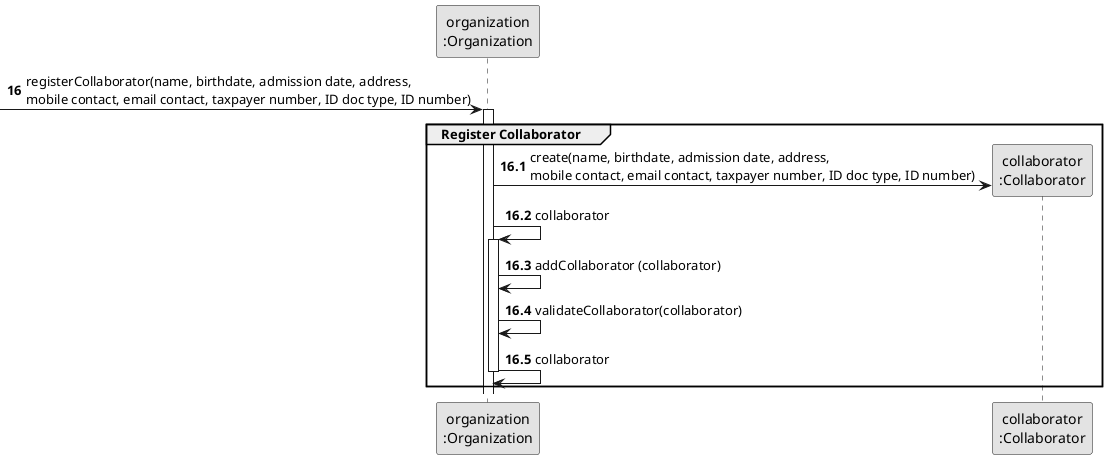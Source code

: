 @startuml
skinparam monochrome true
skinparam packageStyle rectangle
skinparam shadowing false

participant "organization\n:Organization" as ORG
participant "collaborator\n:Collaborator" as COLABORADOR

autonumber 16
-> ORG: registerCollaborator(name, birthdate, admission date, address, \nmobile contact, email contact, taxpayer number, ID doc type, ID number)

autonumber 16.1
activate ORG
    group Register Collaborator

        ORG -> COLABORADOR**: create(name, birthdate, admission date, address, \nmobile contact, email contact, taxpayer number, ID doc type, ID number)
        ORG -> ORG : collaborator
        activate ORG
        ORG -> ORG: addCollaborator (collaborator)


        ORG -> ORG: validateCollaborator(collaborator)

       ORG -> ORG: collaborator
       deactivate ORG
    end




@enduml